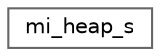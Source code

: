 digraph "类继承关系图"
{
 // LATEX_PDF_SIZE
  bgcolor="transparent";
  edge [fontname=Helvetica,fontsize=10,labelfontname=Helvetica,labelfontsize=10];
  node [fontname=Helvetica,fontsize=10,shape=box,height=0.2,width=0.4];
  rankdir="LR";
  Node0 [id="Node000000",label="mi_heap_s",height=0.2,width=0.4,color="grey40", fillcolor="white", style="filled",URL="$structmi__heap__s.html",tooltip=" "];
}
